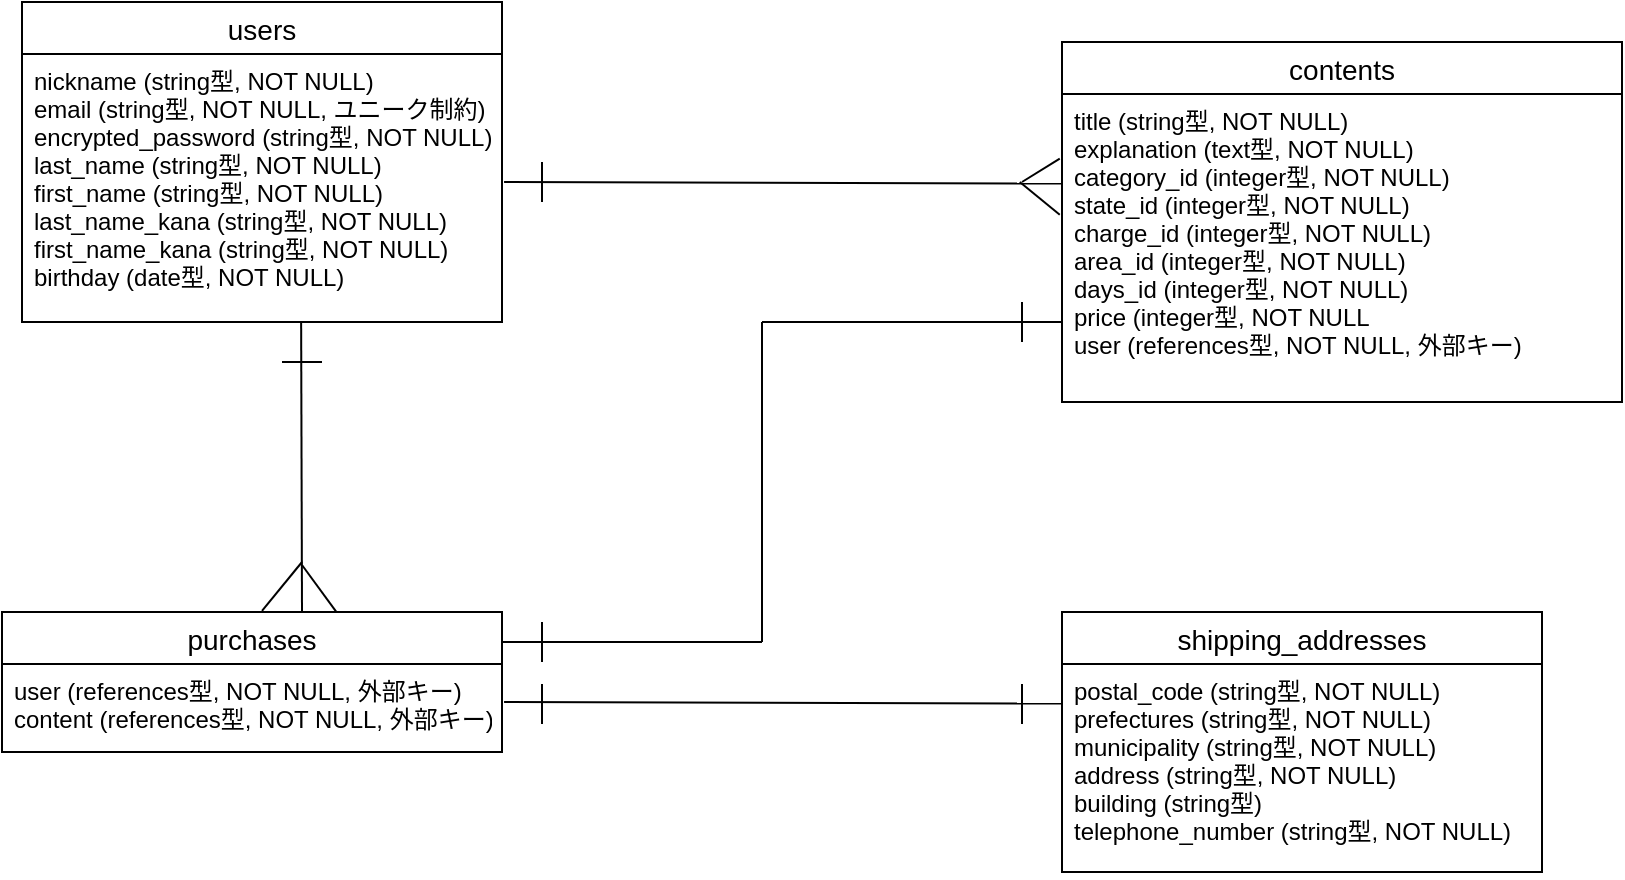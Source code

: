 <mxfile>
    <diagram id="gdSnRDnFjv2u0b2Tpb8A" name="ページ1">
        <mxGraphModel dx="485" dy="389" grid="1" gridSize="10" guides="1" tooltips="1" connect="1" arrows="1" fold="1" page="1" pageScale="1" pageWidth="827" pageHeight="1169" math="0" shadow="0">
            <root>
                <mxCell id="0"/>
                <mxCell id="1" parent="0"/>
                <mxCell id="10" value="users" style="swimlane;fontStyle=0;childLayout=stackLayout;horizontal=1;startSize=26;horizontalStack=0;resizeParent=1;resizeParentMax=0;resizeLast=0;collapsible=1;marginBottom=0;align=center;fontSize=14;" parent="1" vertex="1">
                    <mxGeometry x="20" y="280" width="240" height="160" as="geometry"/>
                </mxCell>
                <mxCell id="12" value="nickname (string型, NOT NULL)&#10;email (string型, NOT NULL, ユニーク制約)&#10;encrypted_password (string型, NOT NULL)&#10;last_name (string型, NOT NULL)&#10;first_name (string型, NOT NULL)&#10;last_name_kana (string型, NOT NULL)&#10;first_name_kana (string型, NOT NULL)&#10;birthday (date型, NOT NULL)" style="text;strokeColor=none;fillColor=none;spacingLeft=4;spacingRight=4;overflow=hidden;rotatable=0;points=[[0,0.5],[1,0.5]];portConstraint=eastwest;fontSize=12;" parent="10" vertex="1">
                    <mxGeometry y="26" width="240" height="134" as="geometry"/>
                </mxCell>
                <mxCell id="14" value="contents" style="swimlane;fontStyle=0;childLayout=stackLayout;horizontal=1;startSize=26;horizontalStack=0;resizeParent=1;resizeParentMax=0;resizeLast=0;collapsible=1;marginBottom=0;align=center;fontSize=14;" parent="1" vertex="1">
                    <mxGeometry x="540" y="300" width="280" height="180" as="geometry"/>
                </mxCell>
                <mxCell id="15" value="title (string型, NOT NULL)&#10;explanation (text型, NOT NULL)&#10;category_id (integer型, NOT NULL)&#10;state_id (integer型, NOT NULL)&#10;charge_id (integer型, NOT NULL)&#10;area_id (integer型, NOT NULL)&#10;days_id (integer型, NOT NULL)&#10;price (integer型, NOT NULL&#10;user (references型, NOT NULL, 外部キー)" style="text;strokeColor=none;fillColor=none;spacingLeft=4;spacingRight=4;overflow=hidden;rotatable=0;points=[[0,0.5],[1,0.5]];portConstraint=eastwest;fontSize=12;" parent="14" vertex="1">
                    <mxGeometry y="26" width="280" height="154" as="geometry"/>
                </mxCell>
                <mxCell id="20" value="purchases" style="swimlane;fontStyle=0;childLayout=stackLayout;horizontal=1;startSize=26;horizontalStack=0;resizeParent=1;resizeParentMax=0;resizeLast=0;collapsible=1;marginBottom=0;align=center;fontSize=14;" parent="1" vertex="1">
                    <mxGeometry x="10" y="585" width="250" height="70" as="geometry"/>
                </mxCell>
                <mxCell id="21" value="user (references型, NOT NULL, 外部キー)&#10;content (references型, NOT NULL, 外部キー)&#10;" style="text;strokeColor=none;fillColor=none;spacingLeft=4;spacingRight=4;overflow=hidden;rotatable=0;points=[[0,0.5],[1,0.5]];portConstraint=eastwest;fontSize=12;" parent="20" vertex="1">
                    <mxGeometry y="26" width="250" height="44" as="geometry"/>
                </mxCell>
                <mxCell id="24" value="shipping_addresses" style="swimlane;fontStyle=0;childLayout=stackLayout;horizontal=1;startSize=26;horizontalStack=0;resizeParent=1;resizeParentMax=0;resizeLast=0;collapsible=1;marginBottom=0;align=center;fontSize=14;" parent="1" vertex="1">
                    <mxGeometry x="540" y="585" width="240" height="130" as="geometry"/>
                </mxCell>
                <mxCell id="25" value="postal_code (string型, NOT NULL)&#10;prefectures (string型, NOT NULL)&#10;municipality (string型, NOT NULL)&#10;address (string型, NOT NULL)&#10;building (string型)&#10;telephone_number (string型, NOT NULL)&#10;" style="text;strokeColor=none;fillColor=none;spacingLeft=4;spacingRight=4;overflow=hidden;rotatable=0;points=[[0,0.5],[1,0.5]];portConstraint=eastwest;fontSize=12;" parent="24" vertex="1">
                    <mxGeometry y="26" width="240" height="104" as="geometry"/>
                </mxCell>
                <mxCell id="48" value="" style="endArrow=none;html=1;exitX=0.6;exitY=0.001;exitDx=0;exitDy=0;exitPerimeter=0;" parent="1" source="20" edge="1">
                    <mxGeometry width="50" height="50" relative="1" as="geometry">
                        <mxPoint x="160" y="580" as="sourcePoint"/>
                        <mxPoint x="159.57" y="440" as="targetPoint"/>
                    </mxGeometry>
                </mxCell>
                <mxCell id="53" value="" style="endArrow=none;html=1;" parent="1" edge="1">
                    <mxGeometry width="50" height="50" relative="1" as="geometry">
                        <mxPoint x="260" y="600" as="sourcePoint"/>
                        <mxPoint x="390" y="600" as="targetPoint"/>
                    </mxGeometry>
                </mxCell>
                <mxCell id="54" value="" style="endArrow=none;html=1;" parent="1" edge="1">
                    <mxGeometry width="50" height="50" relative="1" as="geometry">
                        <mxPoint x="390" y="440" as="sourcePoint"/>
                        <mxPoint x="540" y="440" as="targetPoint"/>
                    </mxGeometry>
                </mxCell>
                <mxCell id="55" value="" style="endArrow=none;html=1;" parent="1" edge="1">
                    <mxGeometry width="50" height="50" relative="1" as="geometry">
                        <mxPoint x="390" y="600" as="sourcePoint"/>
                        <mxPoint x="390" y="440" as="targetPoint"/>
                    </mxGeometry>
                </mxCell>
                <mxCell id="56" value="" style="endArrow=none;html=1;" parent="1" edge="1">
                    <mxGeometry width="50" height="50" relative="1" as="geometry">
                        <mxPoint x="150" y="460" as="sourcePoint"/>
                        <mxPoint x="170" y="460" as="targetPoint"/>
                    </mxGeometry>
                </mxCell>
                <mxCell id="58" value="" style="endArrow=none;html=1;entryX=-0.004;entryY=0.21;entryDx=0;entryDy=0;entryPerimeter=0;" parent="1" target="15" edge="1">
                    <mxGeometry width="50" height="50" relative="1" as="geometry">
                        <mxPoint x="520" y="370" as="sourcePoint"/>
                        <mxPoint x="520" y="390" as="targetPoint"/>
                    </mxGeometry>
                </mxCell>
                <mxCell id="61" value="" style="endArrow=none;html=1;" parent="1" edge="1">
                    <mxGeometry width="50" height="50" relative="1" as="geometry">
                        <mxPoint x="280" y="621" as="sourcePoint"/>
                        <mxPoint x="280" y="641" as="targetPoint"/>
                    </mxGeometry>
                </mxCell>
                <mxCell id="62" value="" style="endArrow=none;html=1;exitX=0.5;exitY=0;exitDx=0;exitDy=0;entryX=-0.003;entryY=0.336;entryDx=0;entryDy=0;entryPerimeter=0;" parent="1" edge="1">
                    <mxGeometry width="50" height="50" relative="1" as="geometry">
                        <mxPoint x="261.03" y="630" as="sourcePoint"/>
                        <mxPoint x="540.0" y="630.784" as="targetPoint"/>
                    </mxGeometry>
                </mxCell>
                <mxCell id="63" value="" style="endArrow=none;html=1;" parent="1" edge="1">
                    <mxGeometry width="50" height="50" relative="1" as="geometry">
                        <mxPoint x="520" y="621" as="sourcePoint"/>
                        <mxPoint x="520" y="641" as="targetPoint"/>
                    </mxGeometry>
                </mxCell>
                <mxCell id="64" value="" style="endArrow=none;html=1;" parent="1" edge="1">
                    <mxGeometry width="50" height="50" relative="1" as="geometry">
                        <mxPoint x="280" y="590" as="sourcePoint"/>
                        <mxPoint x="280" y="610" as="targetPoint"/>
                    </mxGeometry>
                </mxCell>
                <mxCell id="65" value="" style="endArrow=none;html=1;" parent="1" edge="1">
                    <mxGeometry width="50" height="50" relative="1" as="geometry">
                        <mxPoint x="280" y="360" as="sourcePoint"/>
                        <mxPoint x="280" y="380" as="targetPoint"/>
                    </mxGeometry>
                </mxCell>
                <mxCell id="66" value="" style="endArrow=none;html=1;exitX=0.5;exitY=0;exitDx=0;exitDy=0;entryX=-0.003;entryY=0.336;entryDx=0;entryDy=0;entryPerimeter=0;" parent="1" edge="1">
                    <mxGeometry width="50" height="50" relative="1" as="geometry">
                        <mxPoint x="261.03" y="370" as="sourcePoint"/>
                        <mxPoint x="540.0" y="370.784" as="targetPoint"/>
                    </mxGeometry>
                </mxCell>
                <mxCell id="72" value="" style="endArrow=none;html=1;" edge="1" parent="1">
                    <mxGeometry width="50" height="50" relative="1" as="geometry">
                        <mxPoint x="520" y="430" as="sourcePoint"/>
                        <mxPoint x="520" y="450" as="targetPoint"/>
                    </mxGeometry>
                </mxCell>
                <mxCell id="73" value="" style="endArrow=none;html=1;entryX=0;entryY=0.274;entryDx=0;entryDy=0;entryPerimeter=0;" edge="1" parent="1">
                    <mxGeometry width="50" height="50" relative="1" as="geometry">
                        <mxPoint x="160" y="560" as="sourcePoint"/>
                        <mxPoint x="140" y="584.496" as="targetPoint"/>
                    </mxGeometry>
                </mxCell>
                <mxCell id="74" value="" style="endArrow=none;html=1;entryX=0;entryY=0.274;entryDx=0;entryDy=0;entryPerimeter=0;exitX=0.669;exitY=0.001;exitDx=0;exitDy=0;exitPerimeter=0;" edge="1" parent="1" source="20">
                    <mxGeometry width="50" height="50" relative="1" as="geometry">
                        <mxPoint x="178.32" y="540.0" as="sourcePoint"/>
                        <mxPoint x="160" y="561.496" as="targetPoint"/>
                    </mxGeometry>
                </mxCell>
                <mxCell id="75" value="" style="endArrow=none;html=1;entryX=-0.004;entryY=0.21;entryDx=0;entryDy=0;entryPerimeter=0;exitX=-0.004;exitY=0.392;exitDx=0;exitDy=0;exitPerimeter=0;" edge="1" parent="1" source="15">
                    <mxGeometry width="50" height="50" relative="1" as="geometry">
                        <mxPoint x="500" y="381.66" as="sourcePoint"/>
                        <mxPoint x="518.88" y="370.0" as="targetPoint"/>
                    </mxGeometry>
                </mxCell>
            </root>
        </mxGraphModel>
    </diagram>
</mxfile>